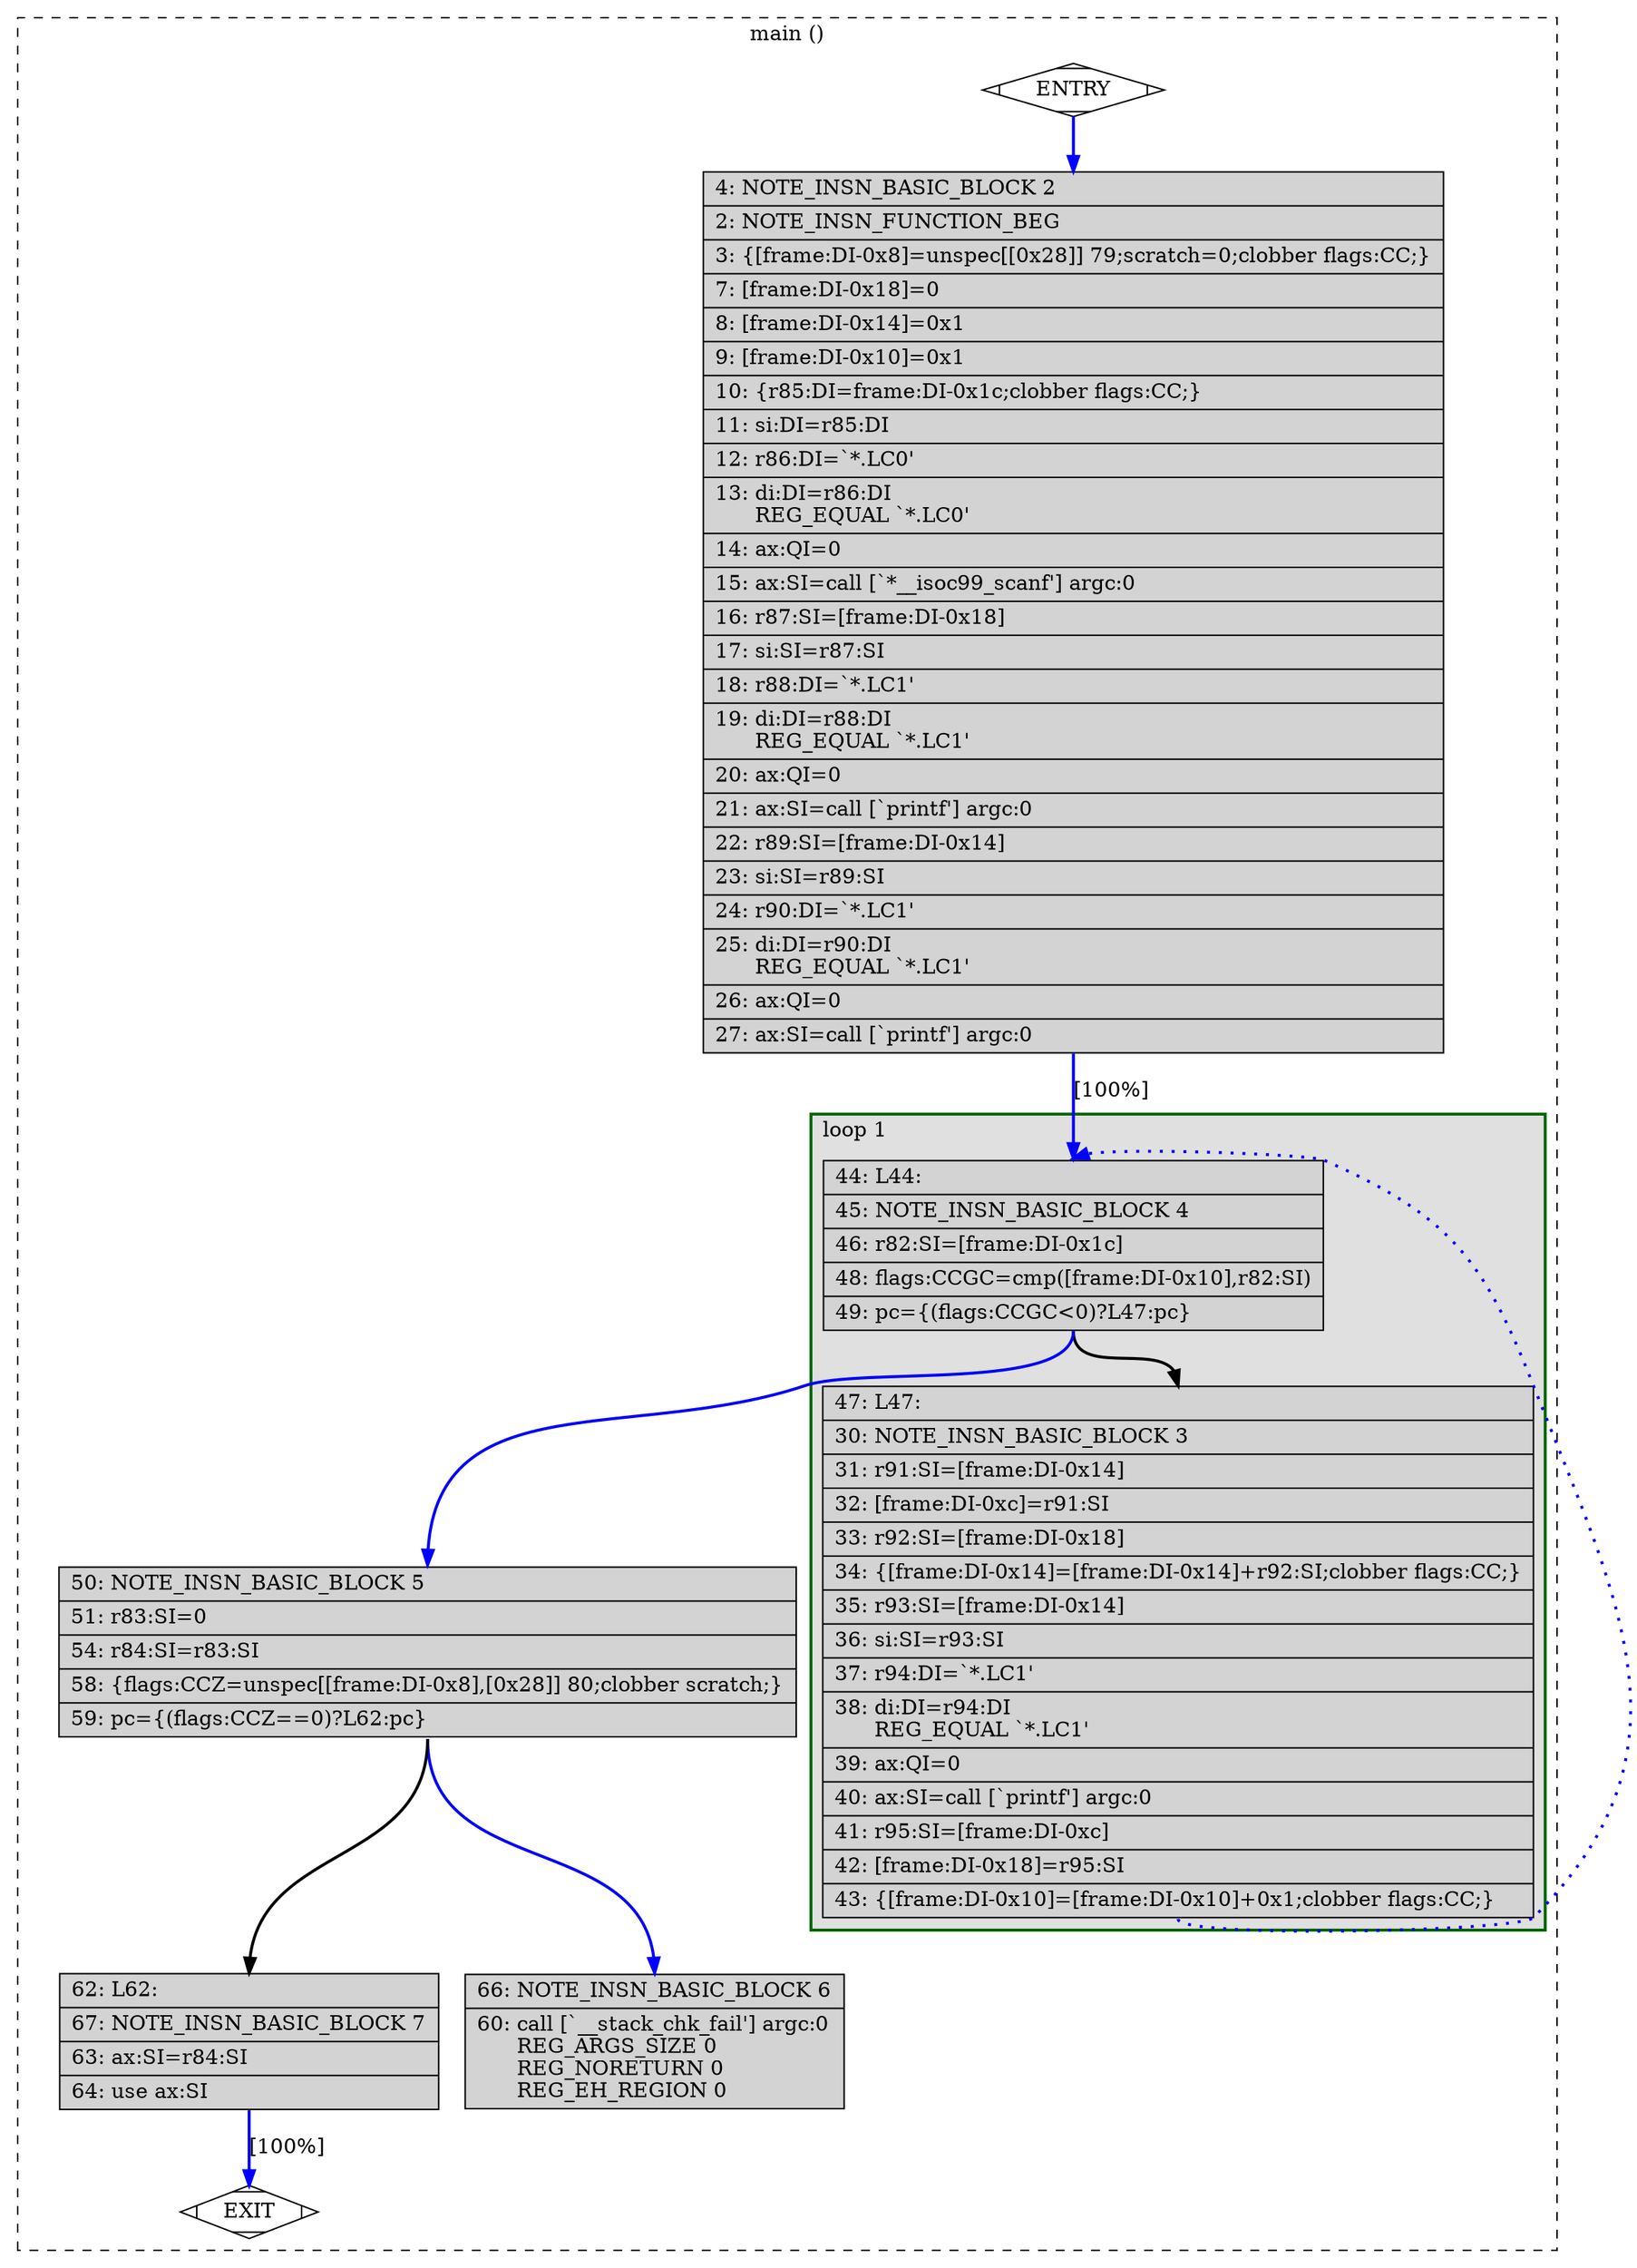 digraph "a-fibo.c.260r.reginfo" {
overlap=false;
subgraph "cluster_main" {
	style="dashed";
	color="black";
	label="main ()";
	subgraph cluster_0_1 {
	style="filled";
	color="darkgreen";
	fillcolor="grey88";
	label="loop 1";
	labeljust=l;
	penwidth=2;
	fn_0_basic_block_4 [shape=record,style=filled,fillcolor=lightgrey,label="{\ \ \ 44:\ L44:\l\
|\ \ \ 45:\ NOTE_INSN_BASIC_BLOCK\ 4\l\
|\ \ \ 46:\ r82:SI=[frame:DI-0x1c]\l\
|\ \ \ 48:\ flags:CCGC=cmp([frame:DI-0x10],r82:SI)\l\
|\ \ \ 49:\ pc=\{(flags:CCGC\<0)?L47:pc\}\l\
}"];

	fn_0_basic_block_3 [shape=record,style=filled,fillcolor=lightgrey,label="{\ \ \ 47:\ L47:\l\
|\ \ \ 30:\ NOTE_INSN_BASIC_BLOCK\ 3\l\
|\ \ \ 31:\ r91:SI=[frame:DI-0x14]\l\
|\ \ \ 32:\ [frame:DI-0xc]=r91:SI\l\
|\ \ \ 33:\ r92:SI=[frame:DI-0x18]\l\
|\ \ \ 34:\ \{[frame:DI-0x14]=[frame:DI-0x14]+r92:SI;clobber\ flags:CC;\}\l\
|\ \ \ 35:\ r93:SI=[frame:DI-0x14]\l\
|\ \ \ 36:\ si:SI=r93:SI\l\
|\ \ \ 37:\ r94:DI=`*.LC1'\l\
|\ \ \ 38:\ di:DI=r94:DI\l\
\ \ \ \ \ \ REG_EQUAL\ `*.LC1'\l\
|\ \ \ 39:\ ax:QI=0\l\
|\ \ \ 40:\ ax:SI=call\ [`printf']\ argc:0\l\
|\ \ \ 41:\ r95:SI=[frame:DI-0xc]\l\
|\ \ \ 42:\ [frame:DI-0x18]=r95:SI\l\
|\ \ \ 43:\ \{[frame:DI-0x10]=[frame:DI-0x10]+0x1;clobber\ flags:CC;\}\l\
}"];

	}
	fn_0_basic_block_0 [shape=Mdiamond,style=filled,fillcolor=white,label="ENTRY"];

	fn_0_basic_block_1 [shape=Mdiamond,style=filled,fillcolor=white,label="EXIT"];

	fn_0_basic_block_2 [shape=record,style=filled,fillcolor=lightgrey,label="{\ \ \ \ 4:\ NOTE_INSN_BASIC_BLOCK\ 2\l\
|\ \ \ \ 2:\ NOTE_INSN_FUNCTION_BEG\l\
|\ \ \ \ 3:\ \{[frame:DI-0x8]=unspec[[0x28]]\ 79;scratch=0;clobber\ flags:CC;\}\l\
|\ \ \ \ 7:\ [frame:DI-0x18]=0\l\
|\ \ \ \ 8:\ [frame:DI-0x14]=0x1\l\
|\ \ \ \ 9:\ [frame:DI-0x10]=0x1\l\
|\ \ \ 10:\ \{r85:DI=frame:DI-0x1c;clobber\ flags:CC;\}\l\
|\ \ \ 11:\ si:DI=r85:DI\l\
|\ \ \ 12:\ r86:DI=`*.LC0'\l\
|\ \ \ 13:\ di:DI=r86:DI\l\
\ \ \ \ \ \ REG_EQUAL\ `*.LC0'\l\
|\ \ \ 14:\ ax:QI=0\l\
|\ \ \ 15:\ ax:SI=call\ [`*__isoc99_scanf']\ argc:0\l\
|\ \ \ 16:\ r87:SI=[frame:DI-0x18]\l\
|\ \ \ 17:\ si:SI=r87:SI\l\
|\ \ \ 18:\ r88:DI=`*.LC1'\l\
|\ \ \ 19:\ di:DI=r88:DI\l\
\ \ \ \ \ \ REG_EQUAL\ `*.LC1'\l\
|\ \ \ 20:\ ax:QI=0\l\
|\ \ \ 21:\ ax:SI=call\ [`printf']\ argc:0\l\
|\ \ \ 22:\ r89:SI=[frame:DI-0x14]\l\
|\ \ \ 23:\ si:SI=r89:SI\l\
|\ \ \ 24:\ r90:DI=`*.LC1'\l\
|\ \ \ 25:\ di:DI=r90:DI\l\
\ \ \ \ \ \ REG_EQUAL\ `*.LC1'\l\
|\ \ \ 26:\ ax:QI=0\l\
|\ \ \ 27:\ ax:SI=call\ [`printf']\ argc:0\l\
}"];

	fn_0_basic_block_5 [shape=record,style=filled,fillcolor=lightgrey,label="{\ \ \ 50:\ NOTE_INSN_BASIC_BLOCK\ 5\l\
|\ \ \ 51:\ r83:SI=0\l\
|\ \ \ 54:\ r84:SI=r83:SI\l\
|\ \ \ 58:\ \{flags:CCZ=unspec[[frame:DI-0x8],[0x28]]\ 80;clobber\ scratch;\}\l\
|\ \ \ 59:\ pc=\{(flags:CCZ==0)?L62:pc\}\l\
}"];

	fn_0_basic_block_6 [shape=record,style=filled,fillcolor=lightgrey,label="{\ \ \ 66:\ NOTE_INSN_BASIC_BLOCK\ 6\l\
|\ \ \ 60:\ call\ [`__stack_chk_fail']\ argc:0\l\
\ \ \ \ \ \ REG_ARGS_SIZE\ 0\l\
\ \ \ \ \ \ REG_NORETURN\ 0\l\
\ \ \ \ \ \ REG_EH_REGION\ 0\l\
}"];

	fn_0_basic_block_7 [shape=record,style=filled,fillcolor=lightgrey,label="{\ \ \ 62:\ L62:\l\
|\ \ \ 67:\ NOTE_INSN_BASIC_BLOCK\ 7\l\
|\ \ \ 63:\ ax:SI=r84:SI\l\
|\ \ \ 64:\ use\ ax:SI\l\
}"];

	fn_0_basic_block_0:s -> fn_0_basic_block_2:n [style="solid,bold",color=blue,weight=100,constraint=true];
	fn_0_basic_block_2:s -> fn_0_basic_block_4:n [style="solid,bold",color=blue,weight=100,constraint=true,label="[100%]"];
	fn_0_basic_block_3:s -> fn_0_basic_block_4:n [style="dotted,bold",color=blue,weight=10,constraint=false];
	fn_0_basic_block_4:s -> fn_0_basic_block_3:n [style="solid,bold",color=black,weight=10,constraint=true];
	fn_0_basic_block_4:s -> fn_0_basic_block_5:n [style="solid,bold",color=blue,weight=100,constraint=true];
	fn_0_basic_block_5:s -> fn_0_basic_block_7:n [style="solid,bold",color=black,weight=10,constraint=true];
	fn_0_basic_block_5:s -> fn_0_basic_block_6:n [style="solid,bold",color=blue,weight=100,constraint=true];
	fn_0_basic_block_7:s -> fn_0_basic_block_1:n [style="solid,bold",color=blue,weight=100,constraint=true,label="[100%]"];
	fn_0_basic_block_0:s -> fn_0_basic_block_1:n [style="invis",constraint=true];
}
}
